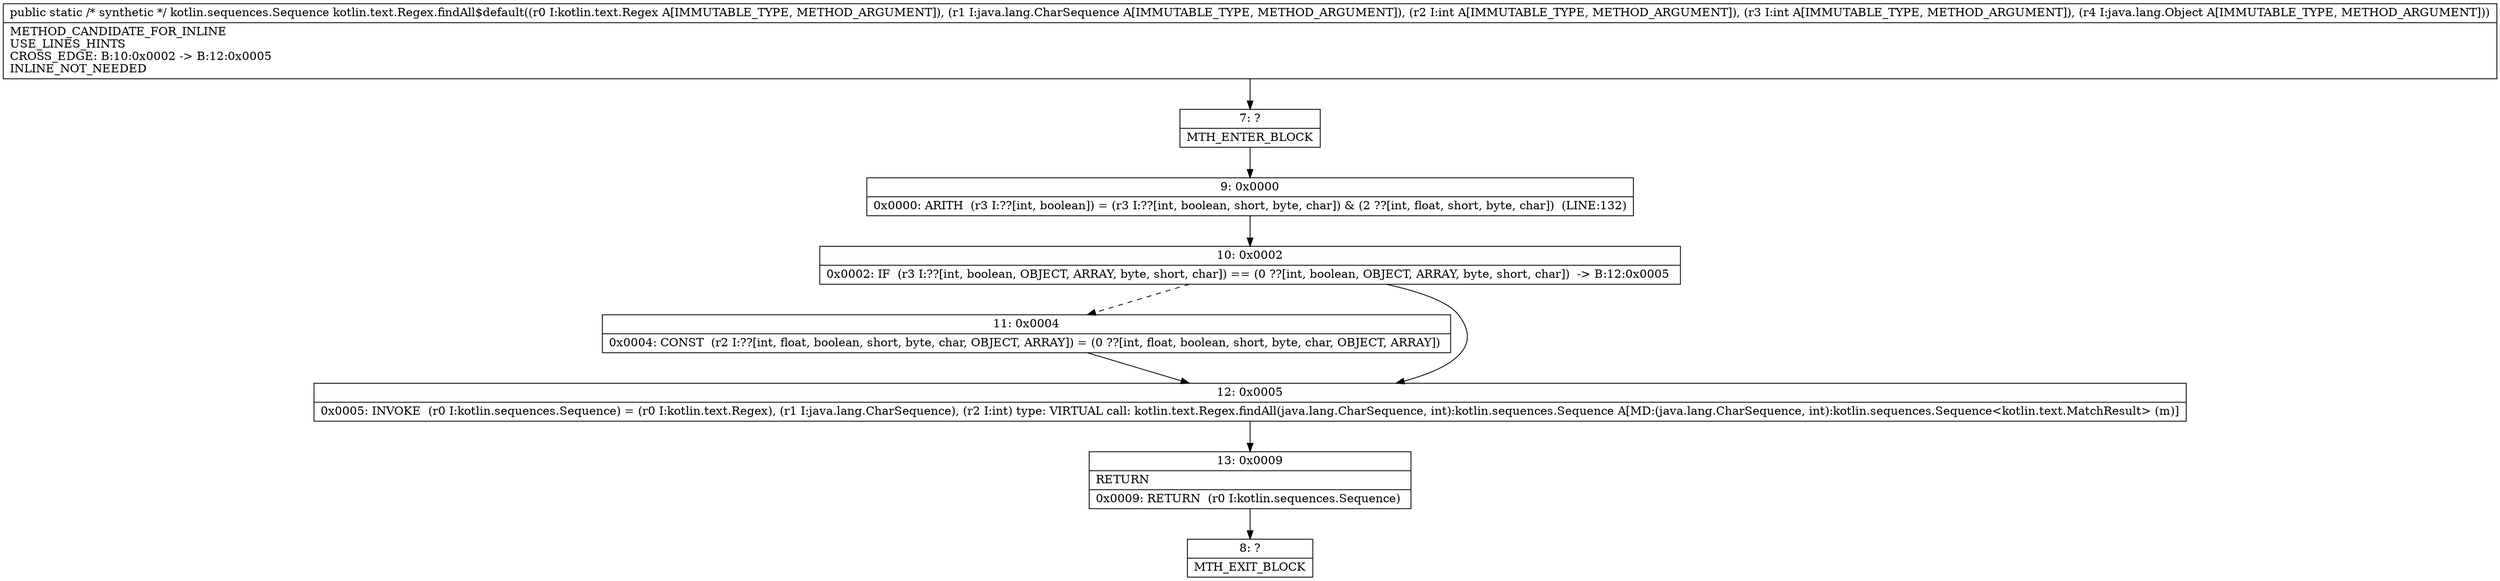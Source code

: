 digraph "CFG forkotlin.text.Regex.findAll$default(Lkotlin\/text\/Regex;Ljava\/lang\/CharSequence;IILjava\/lang\/Object;)Lkotlin\/sequences\/Sequence;" {
Node_7 [shape=record,label="{7\:\ ?|MTH_ENTER_BLOCK\l}"];
Node_9 [shape=record,label="{9\:\ 0x0000|0x0000: ARITH  (r3 I:??[int, boolean]) = (r3 I:??[int, boolean, short, byte, char]) & (2 ??[int, float, short, byte, char])  (LINE:132)\l}"];
Node_10 [shape=record,label="{10\:\ 0x0002|0x0002: IF  (r3 I:??[int, boolean, OBJECT, ARRAY, byte, short, char]) == (0 ??[int, boolean, OBJECT, ARRAY, byte, short, char])  \-\> B:12:0x0005 \l}"];
Node_11 [shape=record,label="{11\:\ 0x0004|0x0004: CONST  (r2 I:??[int, float, boolean, short, byte, char, OBJECT, ARRAY]) = (0 ??[int, float, boolean, short, byte, char, OBJECT, ARRAY]) \l}"];
Node_12 [shape=record,label="{12\:\ 0x0005|0x0005: INVOKE  (r0 I:kotlin.sequences.Sequence) = (r0 I:kotlin.text.Regex), (r1 I:java.lang.CharSequence), (r2 I:int) type: VIRTUAL call: kotlin.text.Regex.findAll(java.lang.CharSequence, int):kotlin.sequences.Sequence A[MD:(java.lang.CharSequence, int):kotlin.sequences.Sequence\<kotlin.text.MatchResult\> (m)]\l}"];
Node_13 [shape=record,label="{13\:\ 0x0009|RETURN\l|0x0009: RETURN  (r0 I:kotlin.sequences.Sequence) \l}"];
Node_8 [shape=record,label="{8\:\ ?|MTH_EXIT_BLOCK\l}"];
MethodNode[shape=record,label="{public static \/* synthetic *\/ kotlin.sequences.Sequence kotlin.text.Regex.findAll$default((r0 I:kotlin.text.Regex A[IMMUTABLE_TYPE, METHOD_ARGUMENT]), (r1 I:java.lang.CharSequence A[IMMUTABLE_TYPE, METHOD_ARGUMENT]), (r2 I:int A[IMMUTABLE_TYPE, METHOD_ARGUMENT]), (r3 I:int A[IMMUTABLE_TYPE, METHOD_ARGUMENT]), (r4 I:java.lang.Object A[IMMUTABLE_TYPE, METHOD_ARGUMENT]))  | METHOD_CANDIDATE_FOR_INLINE\lUSE_LINES_HINTS\lCROSS_EDGE: B:10:0x0002 \-\> B:12:0x0005\lINLINE_NOT_NEEDED\l}"];
MethodNode -> Node_7;Node_7 -> Node_9;
Node_9 -> Node_10;
Node_10 -> Node_11[style=dashed];
Node_10 -> Node_12;
Node_11 -> Node_12;
Node_12 -> Node_13;
Node_13 -> Node_8;
}

